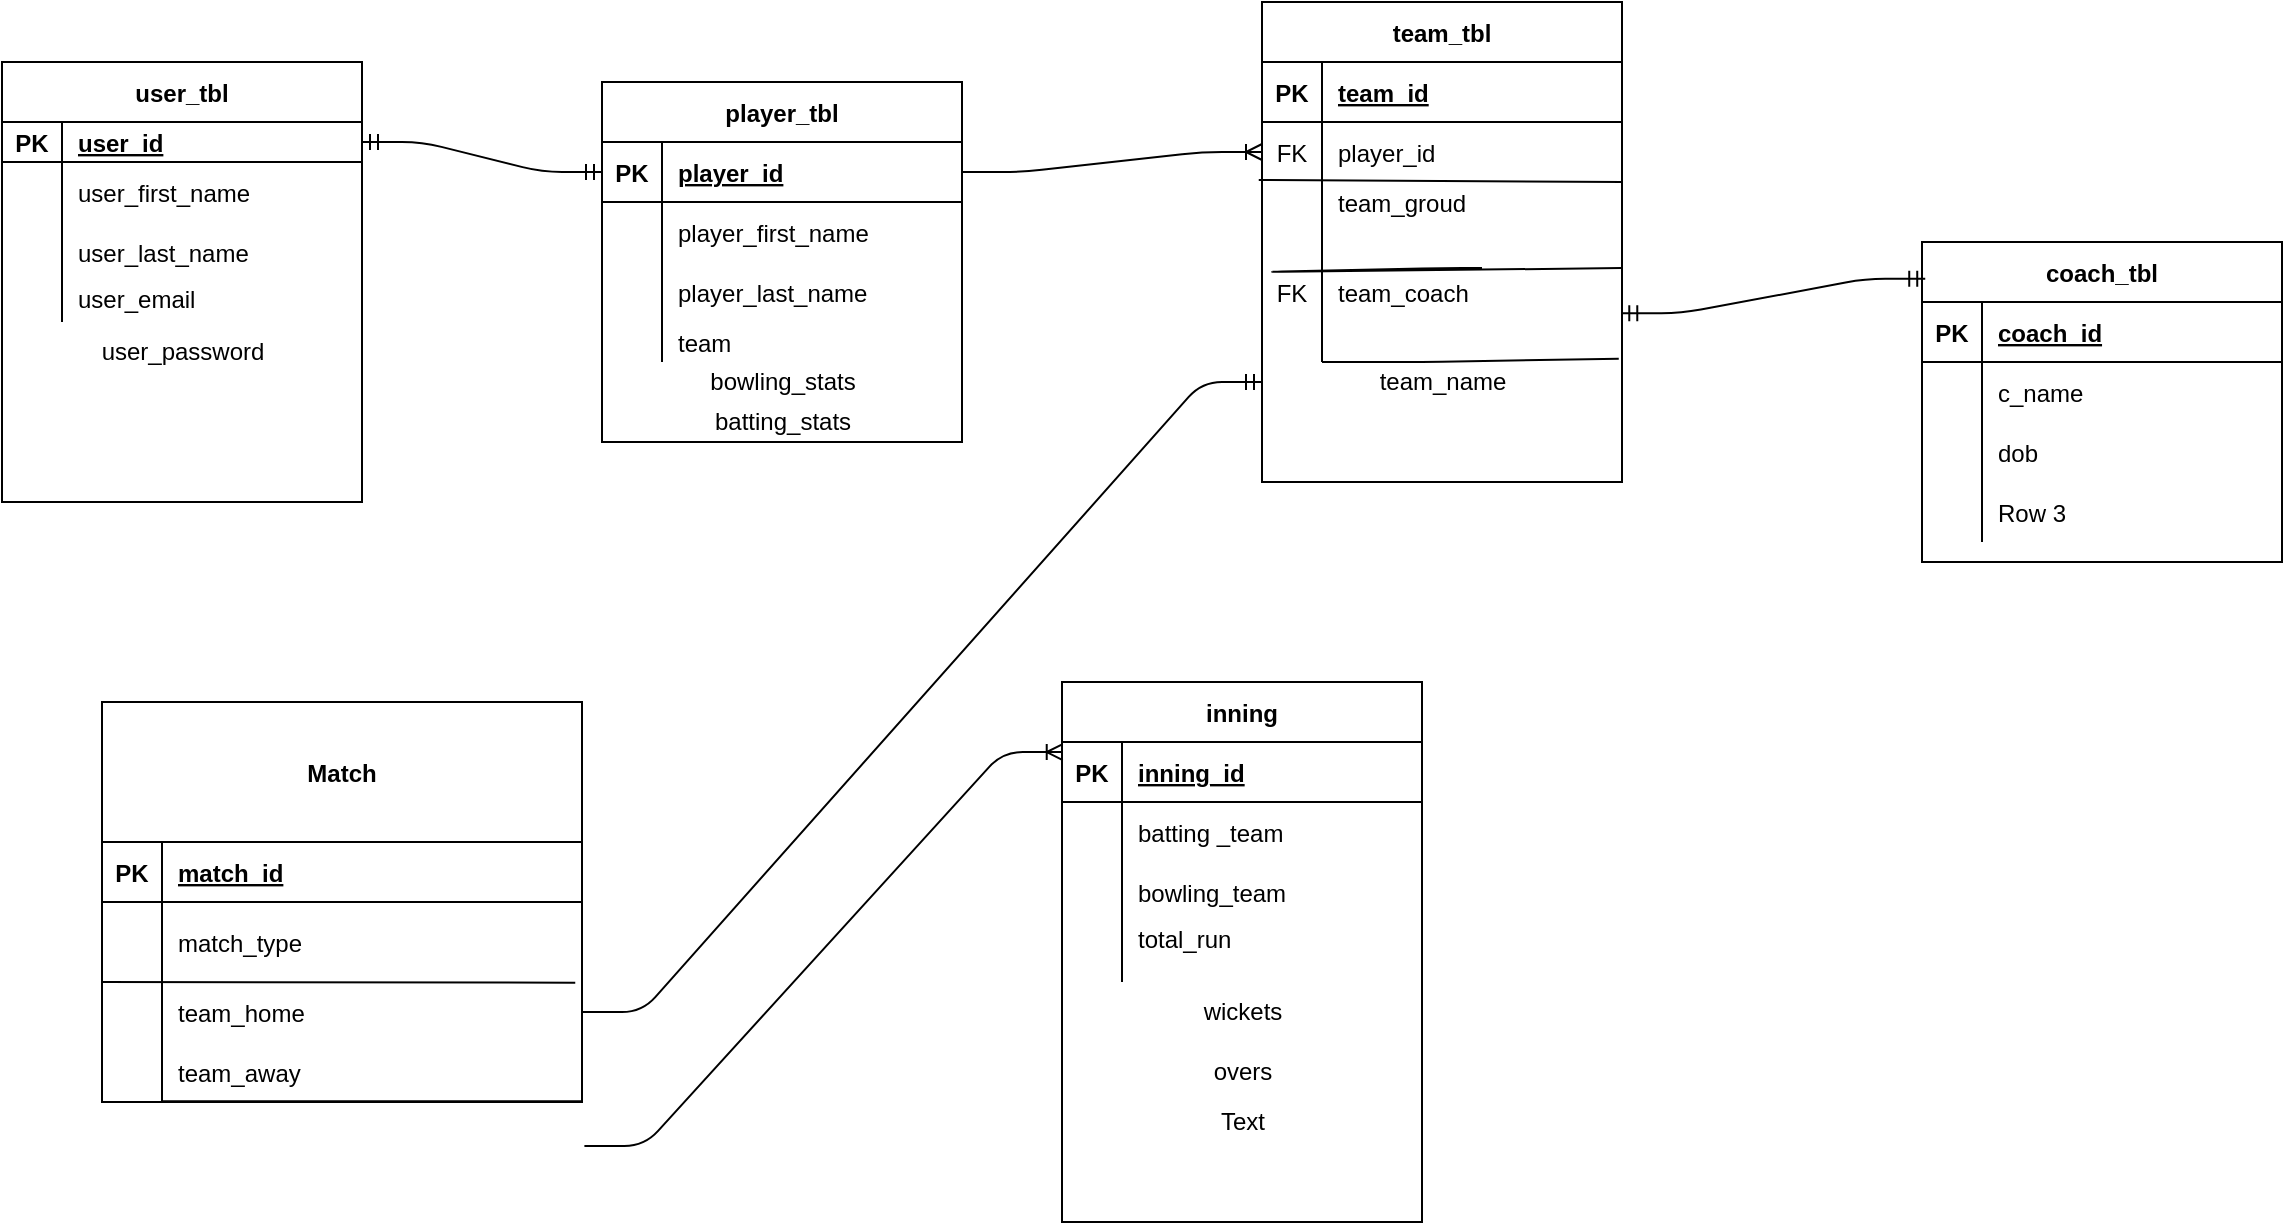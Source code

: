 <mxfile version="13.2.4" type="github"><diagram id="C5RBs43oDa-KdzZeNtuy" name="Page-1"><mxGraphModel dx="1021" dy="472" grid="1" gridSize="10" guides="1" tooltips="1" connect="1" arrows="1" fold="1" page="1" pageScale="1" pageWidth="1654" pageHeight="1169" math="0" shadow="0"><root><mxCell id="WIyWlLk6GJQsqaUBKTNV-0"/><mxCell id="WIyWlLk6GJQsqaUBKTNV-1" parent="WIyWlLk6GJQsqaUBKTNV-0"/><mxCell id="PhXwBmpCdfJUb6eCnNlm-30" value="user_tbl" style="shape=table;startSize=30;container=1;collapsible=1;childLayout=tableLayout;fixedRows=1;rowLines=0;fontStyle=1;align=center;resizeLast=1;" vertex="1" parent="WIyWlLk6GJQsqaUBKTNV-1"><mxGeometry x="60" y="90" width="180" height="220" as="geometry"/></mxCell><mxCell id="PhXwBmpCdfJUb6eCnNlm-31" value="" style="shape=partialRectangle;collapsible=0;dropTarget=0;pointerEvents=0;fillColor=none;top=0;left=0;bottom=1;right=0;points=[[0,0.5],[1,0.5]];portConstraint=eastwest;" vertex="1" parent="PhXwBmpCdfJUb6eCnNlm-30"><mxGeometry y="30" width="180" height="20" as="geometry"/></mxCell><mxCell id="PhXwBmpCdfJUb6eCnNlm-32" value="PK" style="shape=partialRectangle;connectable=0;fillColor=none;top=0;left=0;bottom=0;right=0;fontStyle=1;overflow=hidden;" vertex="1" parent="PhXwBmpCdfJUb6eCnNlm-31"><mxGeometry width="30" height="20" as="geometry"/></mxCell><mxCell id="PhXwBmpCdfJUb6eCnNlm-33" value="user_id" style="shape=partialRectangle;connectable=0;fillColor=none;top=0;left=0;bottom=0;right=0;align=left;spacingLeft=6;fontStyle=5;overflow=hidden;" vertex="1" parent="PhXwBmpCdfJUb6eCnNlm-31"><mxGeometry x="30" width="150" height="20" as="geometry"/></mxCell><mxCell id="PhXwBmpCdfJUb6eCnNlm-34" value="" style="shape=partialRectangle;collapsible=0;dropTarget=0;pointerEvents=0;fillColor=none;top=0;left=0;bottom=0;right=0;points=[[0,0.5],[1,0.5]];portConstraint=eastwest;" vertex="1" parent="PhXwBmpCdfJUb6eCnNlm-30"><mxGeometry y="50" width="180" height="30" as="geometry"/></mxCell><mxCell id="PhXwBmpCdfJUb6eCnNlm-35" value="" style="shape=partialRectangle;connectable=0;fillColor=none;top=0;left=0;bottom=0;right=0;editable=1;overflow=hidden;" vertex="1" parent="PhXwBmpCdfJUb6eCnNlm-34"><mxGeometry width="30" height="30" as="geometry"/></mxCell><mxCell id="PhXwBmpCdfJUb6eCnNlm-36" value="user_first_name" style="shape=partialRectangle;connectable=0;fillColor=none;top=0;left=0;bottom=0;right=0;align=left;spacingLeft=6;overflow=hidden;" vertex="1" parent="PhXwBmpCdfJUb6eCnNlm-34"><mxGeometry x="30" width="150" height="30" as="geometry"/></mxCell><mxCell id="PhXwBmpCdfJUb6eCnNlm-37" value="" style="shape=partialRectangle;collapsible=0;dropTarget=0;pointerEvents=0;fillColor=none;top=0;left=0;bottom=0;right=0;points=[[0,0.5],[1,0.5]];portConstraint=eastwest;" vertex="1" parent="PhXwBmpCdfJUb6eCnNlm-30"><mxGeometry y="80" width="180" height="30" as="geometry"/></mxCell><mxCell id="PhXwBmpCdfJUb6eCnNlm-38" value="" style="shape=partialRectangle;connectable=0;fillColor=none;top=0;left=0;bottom=0;right=0;editable=1;overflow=hidden;" vertex="1" parent="PhXwBmpCdfJUb6eCnNlm-37"><mxGeometry width="30" height="30" as="geometry"/></mxCell><mxCell id="PhXwBmpCdfJUb6eCnNlm-39" value="user_last_name" style="shape=partialRectangle;connectable=0;fillColor=none;top=0;left=0;bottom=0;right=0;align=left;spacingLeft=6;overflow=hidden;" vertex="1" parent="PhXwBmpCdfJUb6eCnNlm-37"><mxGeometry x="30" width="150" height="30" as="geometry"/></mxCell><mxCell id="PhXwBmpCdfJUb6eCnNlm-40" value="" style="shape=partialRectangle;collapsible=0;dropTarget=0;pointerEvents=0;fillColor=none;top=0;left=0;bottom=0;right=0;points=[[0,0.5],[1,0.5]];portConstraint=eastwest;" vertex="1" parent="PhXwBmpCdfJUb6eCnNlm-30"><mxGeometry y="110" width="180" height="20" as="geometry"/></mxCell><mxCell id="PhXwBmpCdfJUb6eCnNlm-41" value="" style="shape=partialRectangle;connectable=0;fillColor=none;top=0;left=0;bottom=0;right=0;editable=1;overflow=hidden;" vertex="1" parent="PhXwBmpCdfJUb6eCnNlm-40"><mxGeometry width="30" height="20" as="geometry"/></mxCell><mxCell id="PhXwBmpCdfJUb6eCnNlm-42" value="user_email&#10;" style="shape=partialRectangle;connectable=0;fillColor=none;top=0;left=0;bottom=0;right=0;align=left;spacingLeft=6;overflow=hidden;" vertex="1" parent="PhXwBmpCdfJUb6eCnNlm-40"><mxGeometry x="30" width="150" height="20" as="geometry"/></mxCell><mxCell id="PhXwBmpCdfJUb6eCnNlm-43" value="user_password&lt;br&gt;" style="text;html=1;align=center;verticalAlign=middle;resizable=0;points=[];autosize=1;" vertex="1" parent="PhXwBmpCdfJUb6eCnNlm-30"><mxGeometry y="130" width="180" height="30" as="geometry"/></mxCell><mxCell id="PhXwBmpCdfJUb6eCnNlm-44" value="player_tbl" style="shape=table;startSize=30;container=1;collapsible=1;childLayout=tableLayout;fixedRows=1;rowLines=0;fontStyle=1;align=center;resizeLast=1;" vertex="1" parent="WIyWlLk6GJQsqaUBKTNV-1"><mxGeometry x="360" y="100" width="180" height="180" as="geometry"/></mxCell><mxCell id="PhXwBmpCdfJUb6eCnNlm-45" value="" style="shape=partialRectangle;collapsible=0;dropTarget=0;pointerEvents=0;fillColor=none;top=0;left=0;bottom=1;right=0;points=[[0,0.5],[1,0.5]];portConstraint=eastwest;" vertex="1" parent="PhXwBmpCdfJUb6eCnNlm-44"><mxGeometry y="30" width="180" height="30" as="geometry"/></mxCell><mxCell id="PhXwBmpCdfJUb6eCnNlm-46" value="PK" style="shape=partialRectangle;connectable=0;fillColor=none;top=0;left=0;bottom=0;right=0;fontStyle=1;overflow=hidden;" vertex="1" parent="PhXwBmpCdfJUb6eCnNlm-45"><mxGeometry width="30" height="30" as="geometry"/></mxCell><mxCell id="PhXwBmpCdfJUb6eCnNlm-47" value="player_id" style="shape=partialRectangle;connectable=0;fillColor=none;top=0;left=0;bottom=0;right=0;align=left;spacingLeft=6;fontStyle=5;overflow=hidden;" vertex="1" parent="PhXwBmpCdfJUb6eCnNlm-45"><mxGeometry x="30" width="150" height="30" as="geometry"/></mxCell><mxCell id="PhXwBmpCdfJUb6eCnNlm-48" value="" style="shape=partialRectangle;collapsible=0;dropTarget=0;pointerEvents=0;fillColor=none;top=0;left=0;bottom=0;right=0;points=[[0,0.5],[1,0.5]];portConstraint=eastwest;" vertex="1" parent="PhXwBmpCdfJUb6eCnNlm-44"><mxGeometry y="60" width="180" height="30" as="geometry"/></mxCell><mxCell id="PhXwBmpCdfJUb6eCnNlm-49" value="" style="shape=partialRectangle;connectable=0;fillColor=none;top=0;left=0;bottom=0;right=0;editable=1;overflow=hidden;" vertex="1" parent="PhXwBmpCdfJUb6eCnNlm-48"><mxGeometry width="30" height="30" as="geometry"/></mxCell><mxCell id="PhXwBmpCdfJUb6eCnNlm-50" value="player_first_name" style="shape=partialRectangle;connectable=0;fillColor=none;top=0;left=0;bottom=0;right=0;align=left;spacingLeft=6;overflow=hidden;" vertex="1" parent="PhXwBmpCdfJUb6eCnNlm-48"><mxGeometry x="30" width="150" height="30" as="geometry"/></mxCell><mxCell id="PhXwBmpCdfJUb6eCnNlm-51" value="" style="shape=partialRectangle;collapsible=0;dropTarget=0;pointerEvents=0;fillColor=none;top=0;left=0;bottom=0;right=0;points=[[0,0.5],[1,0.5]];portConstraint=eastwest;" vertex="1" parent="PhXwBmpCdfJUb6eCnNlm-44"><mxGeometry y="90" width="180" height="30" as="geometry"/></mxCell><mxCell id="PhXwBmpCdfJUb6eCnNlm-52" value="" style="shape=partialRectangle;connectable=0;fillColor=none;top=0;left=0;bottom=0;right=0;editable=1;overflow=hidden;" vertex="1" parent="PhXwBmpCdfJUb6eCnNlm-51"><mxGeometry width="30" height="30" as="geometry"/></mxCell><mxCell id="PhXwBmpCdfJUb6eCnNlm-53" value="player_last_name" style="shape=partialRectangle;connectable=0;fillColor=none;top=0;left=0;bottom=0;right=0;align=left;spacingLeft=6;overflow=hidden;" vertex="1" parent="PhXwBmpCdfJUb6eCnNlm-51"><mxGeometry x="30" width="150" height="30" as="geometry"/></mxCell><mxCell id="PhXwBmpCdfJUb6eCnNlm-54" value="" style="shape=partialRectangle;collapsible=0;dropTarget=0;pointerEvents=0;fillColor=none;top=0;left=0;bottom=0;right=0;points=[[0,0.5],[1,0.5]];portConstraint=eastwest;" vertex="1" parent="PhXwBmpCdfJUb6eCnNlm-44"><mxGeometry y="120" width="180" height="20" as="geometry"/></mxCell><mxCell id="PhXwBmpCdfJUb6eCnNlm-55" value="" style="shape=partialRectangle;connectable=0;fillColor=none;top=0;left=0;bottom=0;right=0;editable=1;overflow=hidden;" vertex="1" parent="PhXwBmpCdfJUb6eCnNlm-54"><mxGeometry width="30" height="20" as="geometry"/></mxCell><mxCell id="PhXwBmpCdfJUb6eCnNlm-56" value="team" style="shape=partialRectangle;connectable=0;fillColor=none;top=0;left=0;bottom=0;right=0;align=left;spacingLeft=6;overflow=hidden;" vertex="1" parent="PhXwBmpCdfJUb6eCnNlm-54"><mxGeometry x="30" width="150" height="20" as="geometry"/></mxCell><mxCell id="PhXwBmpCdfJUb6eCnNlm-57" value="bowling_stats" style="text;html=1;align=center;verticalAlign=middle;resizable=0;points=[];autosize=1;" vertex="1" parent="PhXwBmpCdfJUb6eCnNlm-44"><mxGeometry y="140" width="180" height="20" as="geometry"/></mxCell><mxCell id="PhXwBmpCdfJUb6eCnNlm-59" value="batting_stats" style="text;html=1;align=center;verticalAlign=middle;resizable=0;points=[];autosize=1;" vertex="1" parent="PhXwBmpCdfJUb6eCnNlm-44"><mxGeometry y="160" width="180" height="20" as="geometry"/></mxCell><mxCell id="PhXwBmpCdfJUb6eCnNlm-65" value="team_tbl" style="shape=table;startSize=30;container=1;collapsible=1;childLayout=tableLayout;fixedRows=1;rowLines=0;fontStyle=1;align=center;resizeLast=1;" vertex="1" parent="WIyWlLk6GJQsqaUBKTNV-1"><mxGeometry x="690" y="60" width="180" height="240" as="geometry"/></mxCell><mxCell id="PhXwBmpCdfJUb6eCnNlm-66" value="" style="shape=partialRectangle;collapsible=0;dropTarget=0;pointerEvents=0;fillColor=none;top=0;left=0;bottom=1;right=0;points=[[0,0.5],[1,0.5]];portConstraint=eastwest;" vertex="1" parent="PhXwBmpCdfJUb6eCnNlm-65"><mxGeometry y="30" width="180" height="30" as="geometry"/></mxCell><mxCell id="PhXwBmpCdfJUb6eCnNlm-67" value="PK" style="shape=partialRectangle;connectable=0;fillColor=none;top=0;left=0;bottom=0;right=0;fontStyle=1;overflow=hidden;" vertex="1" parent="PhXwBmpCdfJUb6eCnNlm-66"><mxGeometry width="30" height="30" as="geometry"/></mxCell><mxCell id="PhXwBmpCdfJUb6eCnNlm-68" value="team_id" style="shape=partialRectangle;connectable=0;fillColor=none;top=0;left=0;bottom=0;right=0;align=left;spacingLeft=6;fontStyle=5;overflow=hidden;" vertex="1" parent="PhXwBmpCdfJUb6eCnNlm-66"><mxGeometry x="30" width="150" height="30" as="geometry"/></mxCell><mxCell id="PhXwBmpCdfJUb6eCnNlm-69" value="" style="shape=partialRectangle;collapsible=0;dropTarget=0;pointerEvents=0;fillColor=none;top=0;left=0;bottom=0;right=0;points=[[0,0.5],[1,0.5]];portConstraint=eastwest;" vertex="1" parent="PhXwBmpCdfJUb6eCnNlm-65"><mxGeometry y="60" width="180" height="30" as="geometry"/></mxCell><mxCell id="PhXwBmpCdfJUb6eCnNlm-70" value="FK" style="shape=partialRectangle;connectable=0;fillColor=none;top=0;left=0;bottom=0;right=0;editable=1;overflow=hidden;" vertex="1" parent="PhXwBmpCdfJUb6eCnNlm-69"><mxGeometry width="30" height="30" as="geometry"/></mxCell><mxCell id="PhXwBmpCdfJUb6eCnNlm-71" value="player_id" style="shape=partialRectangle;connectable=0;fillColor=none;top=0;left=0;bottom=0;right=0;align=left;spacingLeft=6;overflow=hidden;" vertex="1" parent="PhXwBmpCdfJUb6eCnNlm-69"><mxGeometry x="30" width="150" height="30" as="geometry"/></mxCell><mxCell id="PhXwBmpCdfJUb6eCnNlm-72" value="" style="shape=partialRectangle;collapsible=0;dropTarget=0;pointerEvents=0;fillColor=none;top=0;left=0;bottom=0;right=0;points=[[0,0.5],[1,0.5]];portConstraint=eastwest;" vertex="1" parent="PhXwBmpCdfJUb6eCnNlm-65"><mxGeometry y="90" width="180" height="20" as="geometry"/></mxCell><mxCell id="PhXwBmpCdfJUb6eCnNlm-73" value="" style="shape=partialRectangle;connectable=0;fillColor=none;top=0;left=0;bottom=0;right=0;editable=1;overflow=hidden;" vertex="1" parent="PhXwBmpCdfJUb6eCnNlm-72"><mxGeometry width="30" height="20" as="geometry"/></mxCell><mxCell id="PhXwBmpCdfJUb6eCnNlm-74" value="team_groud" style="shape=partialRectangle;connectable=0;fillColor=none;top=0;left=0;bottom=0;right=0;align=left;spacingLeft=6;overflow=hidden;" vertex="1" parent="PhXwBmpCdfJUb6eCnNlm-72"><mxGeometry x="30" width="150" height="20" as="geometry"/></mxCell><mxCell id="PhXwBmpCdfJUb6eCnNlm-75" value="" style="shape=partialRectangle;collapsible=0;dropTarget=0;pointerEvents=0;fillColor=none;top=0;left=0;bottom=0;right=0;points=[[0,0.5],[1,0.5]];portConstraint=eastwest;" vertex="1" parent="PhXwBmpCdfJUb6eCnNlm-65"><mxGeometry y="110" width="180" height="70" as="geometry"/></mxCell><mxCell id="PhXwBmpCdfJUb6eCnNlm-76" value="FK" style="shape=partialRectangle;connectable=0;fillColor=none;top=0;left=0;bottom=0;right=0;editable=1;overflow=hidden;" vertex="1" parent="PhXwBmpCdfJUb6eCnNlm-75"><mxGeometry width="30" height="70" as="geometry"/></mxCell><mxCell id="PhXwBmpCdfJUb6eCnNlm-77" value="team_coach" style="shape=partialRectangle;connectable=0;fillColor=none;top=0;left=0;bottom=0;right=0;align=left;spacingLeft=6;overflow=hidden;" vertex="1" parent="PhXwBmpCdfJUb6eCnNlm-75"><mxGeometry x="30" width="150" height="70" as="geometry"/></mxCell><mxCell id="PhXwBmpCdfJUb6eCnNlm-139" value="" style="endArrow=none;html=1;exitX=0.991;exitY=-0.083;exitDx=0;exitDy=0;exitPerimeter=0;" edge="1" parent="PhXwBmpCdfJUb6eCnNlm-65" source="PhXwBmpCdfJUb6eCnNlm-117" target="PhXwBmpCdfJUb6eCnNlm-117"><mxGeometry width="50" height="50" relative="1" as="geometry"><mxPoint x="150" y="70" as="sourcePoint"/><mxPoint x="110" y="170" as="targetPoint"/><Array as="points"><mxPoint x="80" y="180"/><mxPoint x="30" y="180"/></Array></mxGeometry></mxCell><mxCell id="PhXwBmpCdfJUb6eCnNlm-117" value="team_name" style="text;html=1;align=center;verticalAlign=middle;resizable=0;points=[];autosize=1;" vertex="1" parent="PhXwBmpCdfJUb6eCnNlm-65"><mxGeometry y="180" width="180" height="20" as="geometry"/></mxCell><mxCell id="PhXwBmpCdfJUb6eCnNlm-140" value="" style="endArrow=none;html=1;entryX=0.998;entryY=0.329;entryDx=0;entryDy=0;entryPerimeter=0;" edge="1" parent="PhXwBmpCdfJUb6eCnNlm-65" target="PhXwBmpCdfJUb6eCnNlm-75"><mxGeometry width="50" height="50" relative="1" as="geometry"><mxPoint x="110" y="133" as="sourcePoint"/><mxPoint x="440" y="180" as="targetPoint"/><Array as="points"><mxPoint x="90" y="133"/><mxPoint y="135"/></Array></mxGeometry></mxCell><mxCell id="PhXwBmpCdfJUb6eCnNlm-96" value="" style="edgeStyle=entityRelationEdgeStyle;fontSize=12;html=1;endArrow=ERoneToMany;entryX=0;entryY=0.5;entryDx=0;entryDy=0;exitX=1;exitY=0.5;exitDx=0;exitDy=0;" edge="1" parent="WIyWlLk6GJQsqaUBKTNV-1" source="PhXwBmpCdfJUb6eCnNlm-45" target="PhXwBmpCdfJUb6eCnNlm-69"><mxGeometry width="100" height="100" relative="1" as="geometry"><mxPoint x="570" y="190" as="sourcePoint"/><mxPoint x="670" y="90" as="targetPoint"/></mxGeometry></mxCell><mxCell id="PhXwBmpCdfJUb6eCnNlm-97" value="" style="endArrow=none;html=1;entryX=-0.009;entryY=-0.05;entryDx=0;entryDy=0;entryPerimeter=0;" edge="1" parent="WIyWlLk6GJQsqaUBKTNV-1" target="PhXwBmpCdfJUb6eCnNlm-72"><mxGeometry width="50" height="50" relative="1" as="geometry"><mxPoint x="870" y="150" as="sourcePoint"/><mxPoint x="590" y="300" as="targetPoint"/><Array as="points"><mxPoint x="870" y="150"/></Array></mxGeometry></mxCell><mxCell id="PhXwBmpCdfJUb6eCnNlm-79" value="Match" style="shape=table;startSize=70;container=1;collapsible=1;childLayout=tableLayout;fixedRows=1;rowLines=0;fontStyle=1;align=center;resizeLast=1;" vertex="1" parent="WIyWlLk6GJQsqaUBKTNV-1"><mxGeometry x="110" y="410" width="240" height="200" as="geometry"/></mxCell><mxCell id="PhXwBmpCdfJUb6eCnNlm-80" value="" style="shape=partialRectangle;collapsible=0;dropTarget=0;pointerEvents=0;fillColor=none;top=0;left=0;bottom=1;right=0;points=[[0,0.5],[1,0.5]];portConstraint=eastwest;" vertex="1" parent="PhXwBmpCdfJUb6eCnNlm-79"><mxGeometry y="70" width="240" height="30" as="geometry"/></mxCell><mxCell id="PhXwBmpCdfJUb6eCnNlm-81" value="PK" style="shape=partialRectangle;connectable=0;fillColor=none;top=0;left=0;bottom=0;right=0;fontStyle=1;overflow=hidden;" vertex="1" parent="PhXwBmpCdfJUb6eCnNlm-80"><mxGeometry width="30" height="30" as="geometry"/></mxCell><mxCell id="PhXwBmpCdfJUb6eCnNlm-82" value="match_id" style="shape=partialRectangle;connectable=0;fillColor=none;top=0;left=0;bottom=0;right=0;align=left;spacingLeft=6;fontStyle=5;overflow=hidden;" vertex="1" parent="PhXwBmpCdfJUb6eCnNlm-80"><mxGeometry x="30" width="210" height="30" as="geometry"/></mxCell><mxCell id="PhXwBmpCdfJUb6eCnNlm-83" value="" style="shape=partialRectangle;collapsible=0;dropTarget=0;pointerEvents=0;fillColor=none;top=0;left=0;bottom=0;right=0;points=[[0,0.5],[1,0.5]];portConstraint=eastwest;" vertex="1" parent="PhXwBmpCdfJUb6eCnNlm-79"><mxGeometry y="100" width="240" height="40" as="geometry"/></mxCell><mxCell id="PhXwBmpCdfJUb6eCnNlm-84" value="" style="shape=partialRectangle;connectable=0;fillColor=none;top=0;left=0;bottom=0;right=0;editable=1;overflow=hidden;" vertex="1" parent="PhXwBmpCdfJUb6eCnNlm-83"><mxGeometry width="30" height="40" as="geometry"/></mxCell><mxCell id="PhXwBmpCdfJUb6eCnNlm-85" value="match_type" style="shape=partialRectangle;connectable=0;fillColor=none;top=0;left=0;bottom=0;right=0;align=left;spacingLeft=6;overflow=hidden;" vertex="1" parent="PhXwBmpCdfJUb6eCnNlm-83"><mxGeometry x="30" width="210" height="40" as="geometry"/></mxCell><mxCell id="PhXwBmpCdfJUb6eCnNlm-86" value="" style="shape=partialRectangle;collapsible=0;dropTarget=0;pointerEvents=0;fillColor=none;top=0;left=0;bottom=0;right=0;points=[[0,0.5],[1,0.5]];portConstraint=eastwest;" vertex="1" parent="PhXwBmpCdfJUb6eCnNlm-79"><mxGeometry y="140" width="240" height="30" as="geometry"/></mxCell><mxCell id="PhXwBmpCdfJUb6eCnNlm-87" value="" style="shape=partialRectangle;connectable=0;fillColor=none;top=0;left=0;bottom=0;right=0;editable=1;overflow=hidden;" vertex="1" parent="PhXwBmpCdfJUb6eCnNlm-86"><mxGeometry width="30" height="30" as="geometry"/></mxCell><mxCell id="PhXwBmpCdfJUb6eCnNlm-88" value="team_home" style="shape=partialRectangle;connectable=0;fillColor=none;top=0;left=0;bottom=0;right=0;align=left;spacingLeft=6;overflow=hidden;" vertex="1" parent="PhXwBmpCdfJUb6eCnNlm-86"><mxGeometry x="30" width="210" height="30" as="geometry"/></mxCell><mxCell id="PhXwBmpCdfJUb6eCnNlm-89" value="" style="shape=partialRectangle;collapsible=0;dropTarget=0;pointerEvents=0;fillColor=none;top=0;left=0;bottom=0;right=0;points=[[0,0.5],[1,0.5]];portConstraint=eastwest;" vertex="1" parent="PhXwBmpCdfJUb6eCnNlm-79"><mxGeometry y="170" width="240" height="30" as="geometry"/></mxCell><mxCell id="PhXwBmpCdfJUb6eCnNlm-90" value="" style="shape=partialRectangle;connectable=0;fillColor=none;top=0;left=0;bottom=0;right=0;editable=1;overflow=hidden;" vertex="1" parent="PhXwBmpCdfJUb6eCnNlm-89"><mxGeometry width="30" height="30" as="geometry"/></mxCell><mxCell id="PhXwBmpCdfJUb6eCnNlm-91" value="team_away" style="shape=partialRectangle;connectable=0;fillColor=none;top=0;left=0;bottom=0;right=0;align=left;spacingLeft=6;overflow=hidden;" vertex="1" parent="PhXwBmpCdfJUb6eCnNlm-89"><mxGeometry x="30" width="210" height="30" as="geometry"/></mxCell><mxCell id="PhXwBmpCdfJUb6eCnNlm-120" value="" style="endArrow=none;html=1;entryX=0.126;entryY=-0.008;entryDx=0;entryDy=0;entryPerimeter=0;exitX=0.998;exitY=-0.008;exitDx=0;exitDy=0;exitPerimeter=0;" edge="1" parent="PhXwBmpCdfJUb6eCnNlm-79"><mxGeometry width="50" height="50" relative="1" as="geometry"><mxPoint x="239.52" y="199.68" as="sourcePoint"/><mxPoint x="30.24" y="199.68" as="targetPoint"/><Array as="points"/></mxGeometry></mxCell><mxCell id="PhXwBmpCdfJUb6eCnNlm-122" value="" style="endArrow=none;html=1;entryX=0.986;entryY=0.011;entryDx=0;entryDy=0;entryPerimeter=0;" edge="1" parent="PhXwBmpCdfJUb6eCnNlm-79" target="PhXwBmpCdfJUb6eCnNlm-86"><mxGeometry width="50" height="50" relative="1" as="geometry"><mxPoint y="140" as="sourcePoint"/><mxPoint x="500" y="120" as="targetPoint"/></mxGeometry></mxCell><mxCell id="PhXwBmpCdfJUb6eCnNlm-114" value="" style="edgeStyle=entityRelationEdgeStyle;fontSize=12;html=1;endArrow=ERmandOne;startArrow=ERmandOne;entryX=0;entryY=0.5;entryDx=0;entryDy=0;exitX=1;exitY=0.5;exitDx=0;exitDy=0;" edge="1" parent="WIyWlLk6GJQsqaUBKTNV-1" source="PhXwBmpCdfJUb6eCnNlm-31" target="PhXwBmpCdfJUb6eCnNlm-45"><mxGeometry width="100" height="100" relative="1" as="geometry"><mxPoint x="250" y="180" as="sourcePoint"/><mxPoint x="350" y="80" as="targetPoint"/></mxGeometry></mxCell><mxCell id="PhXwBmpCdfJUb6eCnNlm-118" value="" style="edgeStyle=entityRelationEdgeStyle;fontSize=12;html=1;endArrow=ERmandOne;exitX=1;exitY=0.5;exitDx=0;exitDy=0;" edge="1" parent="WIyWlLk6GJQsqaUBKTNV-1" source="PhXwBmpCdfJUb6eCnNlm-86" target="PhXwBmpCdfJUb6eCnNlm-117"><mxGeometry width="100" height="100" relative="1" as="geometry"><mxPoint x="540" y="610" as="sourcePoint"/><mxPoint x="640" y="510" as="targetPoint"/></mxGeometry></mxCell><mxCell id="PhXwBmpCdfJUb6eCnNlm-119" value="" style="edgeStyle=entityRelationEdgeStyle;fontSize=12;html=1;endArrow=ERoneToMany;exitX=1.005;exitY=0.55;exitDx=0;exitDy=0;exitPerimeter=0;entryX=0.002;entryY=0.167;entryDx=0;entryDy=0;entryPerimeter=0;" edge="1" parent="WIyWlLk6GJQsqaUBKTNV-1" target="PhXwBmpCdfJUb6eCnNlm-99"><mxGeometry width="100" height="100" relative="1" as="geometry"><mxPoint x="351.2" y="632" as="sourcePoint"/><mxPoint x="640" y="510" as="targetPoint"/></mxGeometry></mxCell><mxCell id="PhXwBmpCdfJUb6eCnNlm-98" value="inning" style="shape=table;startSize=30;container=1;collapsible=1;childLayout=tableLayout;fixedRows=1;rowLines=0;fontStyle=1;align=center;resizeLast=1;" vertex="1" parent="WIyWlLk6GJQsqaUBKTNV-1"><mxGeometry x="590" y="400" width="180" height="270" as="geometry"/></mxCell><mxCell id="PhXwBmpCdfJUb6eCnNlm-99" value="" style="shape=partialRectangle;collapsible=0;dropTarget=0;pointerEvents=0;fillColor=none;top=0;left=0;bottom=1;right=0;points=[[0,0.5],[1,0.5]];portConstraint=eastwest;" vertex="1" parent="PhXwBmpCdfJUb6eCnNlm-98"><mxGeometry y="30" width="180" height="30" as="geometry"/></mxCell><mxCell id="PhXwBmpCdfJUb6eCnNlm-100" value="PK" style="shape=partialRectangle;connectable=0;fillColor=none;top=0;left=0;bottom=0;right=0;fontStyle=1;overflow=hidden;" vertex="1" parent="PhXwBmpCdfJUb6eCnNlm-99"><mxGeometry width="30" height="30" as="geometry"/></mxCell><mxCell id="PhXwBmpCdfJUb6eCnNlm-101" value="inning_id" style="shape=partialRectangle;connectable=0;fillColor=none;top=0;left=0;bottom=0;right=0;align=left;spacingLeft=6;fontStyle=5;overflow=hidden;" vertex="1" parent="PhXwBmpCdfJUb6eCnNlm-99"><mxGeometry x="30" width="150" height="30" as="geometry"/></mxCell><mxCell id="PhXwBmpCdfJUb6eCnNlm-102" value="" style="shape=partialRectangle;collapsible=0;dropTarget=0;pointerEvents=0;fillColor=none;top=0;left=0;bottom=0;right=0;points=[[0,0.5],[1,0.5]];portConstraint=eastwest;" vertex="1" parent="PhXwBmpCdfJUb6eCnNlm-98"><mxGeometry y="60" width="180" height="30" as="geometry"/></mxCell><mxCell id="PhXwBmpCdfJUb6eCnNlm-103" value="" style="shape=partialRectangle;connectable=0;fillColor=none;top=0;left=0;bottom=0;right=0;editable=1;overflow=hidden;" vertex="1" parent="PhXwBmpCdfJUb6eCnNlm-102"><mxGeometry width="30" height="30" as="geometry"/></mxCell><mxCell id="PhXwBmpCdfJUb6eCnNlm-104" value="batting _team" style="shape=partialRectangle;connectable=0;fillColor=none;top=0;left=0;bottom=0;right=0;align=left;spacingLeft=6;overflow=hidden;" vertex="1" parent="PhXwBmpCdfJUb6eCnNlm-102"><mxGeometry x="30" width="150" height="30" as="geometry"/></mxCell><mxCell id="PhXwBmpCdfJUb6eCnNlm-105" value="" style="shape=partialRectangle;collapsible=0;dropTarget=0;pointerEvents=0;fillColor=none;top=0;left=0;bottom=0;right=0;points=[[0,0.5],[1,0.5]];portConstraint=eastwest;" vertex="1" parent="PhXwBmpCdfJUb6eCnNlm-98"><mxGeometry y="90" width="180" height="30" as="geometry"/></mxCell><mxCell id="PhXwBmpCdfJUb6eCnNlm-106" value="" style="shape=partialRectangle;connectable=0;fillColor=none;top=0;left=0;bottom=0;right=0;editable=1;overflow=hidden;" vertex="1" parent="PhXwBmpCdfJUb6eCnNlm-105"><mxGeometry width="30" height="30" as="geometry"/></mxCell><mxCell id="PhXwBmpCdfJUb6eCnNlm-107" value="bowling_team" style="shape=partialRectangle;connectable=0;fillColor=none;top=0;left=0;bottom=0;right=0;align=left;spacingLeft=6;overflow=hidden;" vertex="1" parent="PhXwBmpCdfJUb6eCnNlm-105"><mxGeometry x="30" width="150" height="30" as="geometry"/></mxCell><mxCell id="PhXwBmpCdfJUb6eCnNlm-108" value="" style="shape=partialRectangle;collapsible=0;dropTarget=0;pointerEvents=0;fillColor=none;top=0;left=0;bottom=0;right=0;points=[[0,0.5],[1,0.5]];portConstraint=eastwest;" vertex="1" parent="PhXwBmpCdfJUb6eCnNlm-98"><mxGeometry y="120" width="180" height="30" as="geometry"/></mxCell><mxCell id="PhXwBmpCdfJUb6eCnNlm-109" value="" style="shape=partialRectangle;connectable=0;fillColor=none;top=0;left=0;bottom=0;right=0;editable=1;overflow=hidden;" vertex="1" parent="PhXwBmpCdfJUb6eCnNlm-108"><mxGeometry width="30" height="30" as="geometry"/></mxCell><mxCell id="PhXwBmpCdfJUb6eCnNlm-110" value="total_run&#10;" style="shape=partialRectangle;connectable=0;fillColor=none;top=0;left=0;bottom=0;right=0;align=left;spacingLeft=6;overflow=hidden;" vertex="1" parent="PhXwBmpCdfJUb6eCnNlm-108"><mxGeometry x="30" width="150" height="30" as="geometry"/></mxCell><mxCell id="PhXwBmpCdfJUb6eCnNlm-111" value="wickets" style="text;html=1;align=center;verticalAlign=middle;resizable=0;points=[];autosize=1;" vertex="1" parent="PhXwBmpCdfJUb6eCnNlm-98"><mxGeometry y="150" width="180" height="30" as="geometry"/></mxCell><mxCell id="PhXwBmpCdfJUb6eCnNlm-124" value="overs" style="text;html=1;align=center;verticalAlign=middle;resizable=0;points=[];autosize=1;" vertex="1" parent="PhXwBmpCdfJUb6eCnNlm-98"><mxGeometry y="180" width="180" height="30" as="geometry"/></mxCell><mxCell id="PhXwBmpCdfJUb6eCnNlm-125" value="Text" style="text;html=1;align=center;verticalAlign=middle;resizable=0;points=[];autosize=1;" vertex="1" parent="PhXwBmpCdfJUb6eCnNlm-98"><mxGeometry y="210" width="180" height="20" as="geometry"/></mxCell><mxCell id="PhXwBmpCdfJUb6eCnNlm-126" value="coach_tbl" style="shape=table;startSize=30;container=1;collapsible=1;childLayout=tableLayout;fixedRows=1;rowLines=0;fontStyle=1;align=center;resizeLast=1;" vertex="1" parent="WIyWlLk6GJQsqaUBKTNV-1"><mxGeometry x="1020" y="180" width="180" height="160" as="geometry"/></mxCell><mxCell id="PhXwBmpCdfJUb6eCnNlm-127" value="" style="shape=partialRectangle;collapsible=0;dropTarget=0;pointerEvents=0;fillColor=none;top=0;left=0;bottom=1;right=0;points=[[0,0.5],[1,0.5]];portConstraint=eastwest;" vertex="1" parent="PhXwBmpCdfJUb6eCnNlm-126"><mxGeometry y="30" width="180" height="30" as="geometry"/></mxCell><mxCell id="PhXwBmpCdfJUb6eCnNlm-128" value="PK" style="shape=partialRectangle;connectable=0;fillColor=none;top=0;left=0;bottom=0;right=0;fontStyle=1;overflow=hidden;" vertex="1" parent="PhXwBmpCdfJUb6eCnNlm-127"><mxGeometry width="30" height="30" as="geometry"/></mxCell><mxCell id="PhXwBmpCdfJUb6eCnNlm-129" value="coach_id" style="shape=partialRectangle;connectable=0;fillColor=none;top=0;left=0;bottom=0;right=0;align=left;spacingLeft=6;fontStyle=5;overflow=hidden;" vertex="1" parent="PhXwBmpCdfJUb6eCnNlm-127"><mxGeometry x="30" width="150" height="30" as="geometry"/></mxCell><mxCell id="PhXwBmpCdfJUb6eCnNlm-130" value="" style="shape=partialRectangle;collapsible=0;dropTarget=0;pointerEvents=0;fillColor=none;top=0;left=0;bottom=0;right=0;points=[[0,0.5],[1,0.5]];portConstraint=eastwest;" vertex="1" parent="PhXwBmpCdfJUb6eCnNlm-126"><mxGeometry y="60" width="180" height="30" as="geometry"/></mxCell><mxCell id="PhXwBmpCdfJUb6eCnNlm-131" value="" style="shape=partialRectangle;connectable=0;fillColor=none;top=0;left=0;bottom=0;right=0;editable=1;overflow=hidden;" vertex="1" parent="PhXwBmpCdfJUb6eCnNlm-130"><mxGeometry width="30" height="30" as="geometry"/></mxCell><mxCell id="PhXwBmpCdfJUb6eCnNlm-132" value="c_name" style="shape=partialRectangle;connectable=0;fillColor=none;top=0;left=0;bottom=0;right=0;align=left;spacingLeft=6;overflow=hidden;" vertex="1" parent="PhXwBmpCdfJUb6eCnNlm-130"><mxGeometry x="30" width="150" height="30" as="geometry"/></mxCell><mxCell id="PhXwBmpCdfJUb6eCnNlm-133" value="" style="shape=partialRectangle;collapsible=0;dropTarget=0;pointerEvents=0;fillColor=none;top=0;left=0;bottom=0;right=0;points=[[0,0.5],[1,0.5]];portConstraint=eastwest;" vertex="1" parent="PhXwBmpCdfJUb6eCnNlm-126"><mxGeometry y="90" width="180" height="30" as="geometry"/></mxCell><mxCell id="PhXwBmpCdfJUb6eCnNlm-134" value="" style="shape=partialRectangle;connectable=0;fillColor=none;top=0;left=0;bottom=0;right=0;editable=1;overflow=hidden;" vertex="1" parent="PhXwBmpCdfJUb6eCnNlm-133"><mxGeometry width="30" height="30" as="geometry"/></mxCell><mxCell id="PhXwBmpCdfJUb6eCnNlm-135" value="dob" style="shape=partialRectangle;connectable=0;fillColor=none;top=0;left=0;bottom=0;right=0;align=left;spacingLeft=6;overflow=hidden;" vertex="1" parent="PhXwBmpCdfJUb6eCnNlm-133"><mxGeometry x="30" width="150" height="30" as="geometry"/></mxCell><mxCell id="PhXwBmpCdfJUb6eCnNlm-136" value="" style="shape=partialRectangle;collapsible=0;dropTarget=0;pointerEvents=0;fillColor=none;top=0;left=0;bottom=0;right=0;points=[[0,0.5],[1,0.5]];portConstraint=eastwest;" vertex="1" parent="PhXwBmpCdfJUb6eCnNlm-126"><mxGeometry y="120" width="180" height="30" as="geometry"/></mxCell><mxCell id="PhXwBmpCdfJUb6eCnNlm-137" value="" style="shape=partialRectangle;connectable=0;fillColor=none;top=0;left=0;bottom=0;right=0;editable=1;overflow=hidden;" vertex="1" parent="PhXwBmpCdfJUb6eCnNlm-136"><mxGeometry width="30" height="30" as="geometry"/></mxCell><mxCell id="PhXwBmpCdfJUb6eCnNlm-138" value="Row 3" style="shape=partialRectangle;connectable=0;fillColor=none;top=0;left=0;bottom=0;right=0;align=left;spacingLeft=6;overflow=hidden;" vertex="1" parent="PhXwBmpCdfJUb6eCnNlm-136"><mxGeometry x="30" width="150" height="30" as="geometry"/></mxCell><mxCell id="PhXwBmpCdfJUb6eCnNlm-141" value="" style="edgeStyle=entityRelationEdgeStyle;fontSize=12;html=1;endArrow=ERmandOne;startArrow=ERmandOne;exitX=0.998;exitY=0.652;exitDx=0;exitDy=0;exitPerimeter=0;entryX=0.009;entryY=0.115;entryDx=0;entryDy=0;entryPerimeter=0;" edge="1" parent="WIyWlLk6GJQsqaUBKTNV-1" source="PhXwBmpCdfJUb6eCnNlm-75" target="PhXwBmpCdfJUb6eCnNlm-126"><mxGeometry width="100" height="100" relative="1" as="geometry"><mxPoint x="1060" y="310" as="sourcePoint"/><mxPoint x="1160" y="210" as="targetPoint"/></mxGeometry></mxCell></root></mxGraphModel></diagram></mxfile>